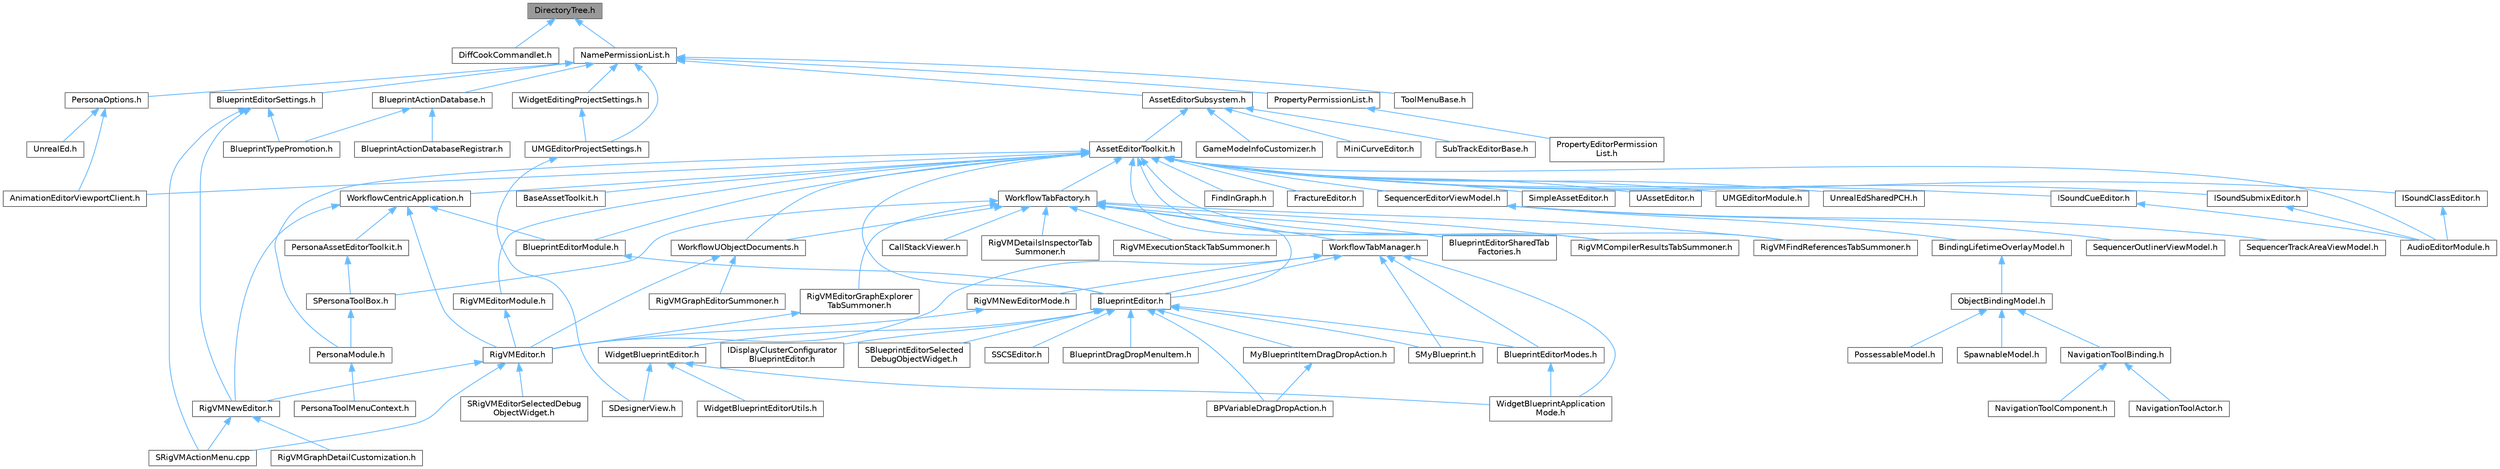 digraph "DirectoryTree.h"
{
 // INTERACTIVE_SVG=YES
 // LATEX_PDF_SIZE
  bgcolor="transparent";
  edge [fontname=Helvetica,fontsize=10,labelfontname=Helvetica,labelfontsize=10];
  node [fontname=Helvetica,fontsize=10,shape=box,height=0.2,width=0.4];
  Node1 [id="Node000001",label="DirectoryTree.h",height=0.2,width=0.4,color="gray40", fillcolor="grey60", style="filled", fontcolor="black",tooltip=" "];
  Node1 -> Node2 [id="edge1_Node000001_Node000002",dir="back",color="steelblue1",style="solid",tooltip=" "];
  Node2 [id="Node000002",label="DiffCookCommandlet.h",height=0.2,width=0.4,color="grey40", fillcolor="white", style="filled",URL="$d9/d77/DiffCookCommandlet_8h.html",tooltip=" "];
  Node1 -> Node3 [id="edge2_Node000001_Node000003",dir="back",color="steelblue1",style="solid",tooltip=" "];
  Node3 [id="Node000003",label="NamePermissionList.h",height=0.2,width=0.4,color="grey40", fillcolor="white", style="filled",URL="$da/de8/NamePermissionList_8h.html",tooltip=" "];
  Node3 -> Node4 [id="edge3_Node000003_Node000004",dir="back",color="steelblue1",style="solid",tooltip=" "];
  Node4 [id="Node000004",label="AssetEditorSubsystem.h",height=0.2,width=0.4,color="grey40", fillcolor="white", style="filled",URL="$d3/daa/AssetEditorSubsystem_8h.html",tooltip=" "];
  Node4 -> Node5 [id="edge4_Node000004_Node000005",dir="back",color="steelblue1",style="solid",tooltip=" "];
  Node5 [id="Node000005",label="AssetEditorToolkit.h",height=0.2,width=0.4,color="grey40", fillcolor="white", style="filled",URL="$d9/d8b/AssetEditorToolkit_8h.html",tooltip=" "];
  Node5 -> Node6 [id="edge5_Node000005_Node000006",dir="back",color="steelblue1",style="solid",tooltip=" "];
  Node6 [id="Node000006",label="AnimationEditorViewportClient.h",height=0.2,width=0.4,color="grey40", fillcolor="white", style="filled",URL="$d1/d45/AnimationEditorViewportClient_8h.html",tooltip=" "];
  Node5 -> Node7 [id="edge6_Node000005_Node000007",dir="back",color="steelblue1",style="solid",tooltip=" "];
  Node7 [id="Node000007",label="AudioEditorModule.h",height=0.2,width=0.4,color="grey40", fillcolor="white", style="filled",URL="$d4/d28/AudioEditorModule_8h.html",tooltip=" "];
  Node5 -> Node8 [id="edge7_Node000005_Node000008",dir="back",color="steelblue1",style="solid",tooltip=" "];
  Node8 [id="Node000008",label="BaseAssetToolkit.h",height=0.2,width=0.4,color="grey40", fillcolor="white", style="filled",URL="$d4/d85/BaseAssetToolkit_8h.html",tooltip=" "];
  Node5 -> Node9 [id="edge8_Node000005_Node000009",dir="back",color="steelblue1",style="solid",tooltip=" "];
  Node9 [id="Node000009",label="BlueprintEditor.h",height=0.2,width=0.4,color="grey40", fillcolor="white", style="filled",URL="$df/d7d/BlueprintEditor_8h.html",tooltip=" "];
  Node9 -> Node10 [id="edge9_Node000009_Node000010",dir="back",color="steelblue1",style="solid",tooltip=" "];
  Node10 [id="Node000010",label="BPVariableDragDropAction.h",height=0.2,width=0.4,color="grey40", fillcolor="white", style="filled",URL="$dd/d23/BPVariableDragDropAction_8h.html",tooltip=" "];
  Node9 -> Node11 [id="edge10_Node000009_Node000011",dir="back",color="steelblue1",style="solid",tooltip=" "];
  Node11 [id="Node000011",label="BlueprintDragDropMenuItem.h",height=0.2,width=0.4,color="grey40", fillcolor="white", style="filled",URL="$dc/deb/BlueprintDragDropMenuItem_8h.html",tooltip=" "];
  Node9 -> Node12 [id="edge11_Node000009_Node000012",dir="back",color="steelblue1",style="solid",tooltip=" "];
  Node12 [id="Node000012",label="BlueprintEditorModes.h",height=0.2,width=0.4,color="grey40", fillcolor="white", style="filled",URL="$d9/d70/BlueprintEditorModes_8h.html",tooltip=" "];
  Node12 -> Node13 [id="edge12_Node000012_Node000013",dir="back",color="steelblue1",style="solid",tooltip=" "];
  Node13 [id="Node000013",label="WidgetBlueprintApplication\lMode.h",height=0.2,width=0.4,color="grey40", fillcolor="white", style="filled",URL="$d3/d40/WidgetBlueprintApplicationMode_8h.html",tooltip=" "];
  Node9 -> Node14 [id="edge13_Node000009_Node000014",dir="back",color="steelblue1",style="solid",tooltip=" "];
  Node14 [id="Node000014",label="IDisplayClusterConfigurator\lBlueprintEditor.h",height=0.2,width=0.4,color="grey40", fillcolor="white", style="filled",URL="$dd/d4b/IDisplayClusterConfiguratorBlueprintEditor_8h.html",tooltip=" "];
  Node9 -> Node15 [id="edge14_Node000009_Node000015",dir="back",color="steelblue1",style="solid",tooltip=" "];
  Node15 [id="Node000015",label="MyBlueprintItemDragDropAction.h",height=0.2,width=0.4,color="grey40", fillcolor="white", style="filled",URL="$da/d11/MyBlueprintItemDragDropAction_8h.html",tooltip=" "];
  Node15 -> Node10 [id="edge15_Node000015_Node000010",dir="back",color="steelblue1",style="solid",tooltip=" "];
  Node9 -> Node16 [id="edge16_Node000009_Node000016",dir="back",color="steelblue1",style="solid",tooltip=" "];
  Node16 [id="Node000016",label="SBlueprintEditorSelected\lDebugObjectWidget.h",height=0.2,width=0.4,color="grey40", fillcolor="white", style="filled",URL="$de/d6c/SBlueprintEditorSelectedDebugObjectWidget_8h.html",tooltip=" "];
  Node9 -> Node17 [id="edge17_Node000009_Node000017",dir="back",color="steelblue1",style="solid",tooltip=" "];
  Node17 [id="Node000017",label="SMyBlueprint.h",height=0.2,width=0.4,color="grey40", fillcolor="white", style="filled",URL="$d3/d34/SMyBlueprint_8h.html",tooltip=" "];
  Node9 -> Node18 [id="edge18_Node000009_Node000018",dir="back",color="steelblue1",style="solid",tooltip=" "];
  Node18 [id="Node000018",label="SSCSEditor.h",height=0.2,width=0.4,color="grey40", fillcolor="white", style="filled",URL="$d0/d2e/SSCSEditor_8h.html",tooltip=" "];
  Node9 -> Node19 [id="edge19_Node000009_Node000019",dir="back",color="steelblue1",style="solid",tooltip=" "];
  Node19 [id="Node000019",label="WidgetBlueprintEditor.h",height=0.2,width=0.4,color="grey40", fillcolor="white", style="filled",URL="$d6/d04/WidgetBlueprintEditor_8h.html",tooltip=" "];
  Node19 -> Node20 [id="edge20_Node000019_Node000020",dir="back",color="steelblue1",style="solid",tooltip=" "];
  Node20 [id="Node000020",label="SDesignerView.h",height=0.2,width=0.4,color="grey40", fillcolor="white", style="filled",URL="$d2/d14/SDesignerView_8h.html",tooltip=" "];
  Node19 -> Node13 [id="edge21_Node000019_Node000013",dir="back",color="steelblue1",style="solid",tooltip=" "];
  Node19 -> Node21 [id="edge22_Node000019_Node000021",dir="back",color="steelblue1",style="solid",tooltip=" "];
  Node21 [id="Node000021",label="WidgetBlueprintEditorUtils.h",height=0.2,width=0.4,color="grey40", fillcolor="white", style="filled",URL="$d9/df7/WidgetBlueprintEditorUtils_8h.html",tooltip=" "];
  Node5 -> Node22 [id="edge23_Node000005_Node000022",dir="back",color="steelblue1",style="solid",tooltip=" "];
  Node22 [id="Node000022",label="BlueprintEditorModule.h",height=0.2,width=0.4,color="grey40", fillcolor="white", style="filled",URL="$df/d39/BlueprintEditorModule_8h.html",tooltip=" "];
  Node22 -> Node9 [id="edge24_Node000022_Node000009",dir="back",color="steelblue1",style="solid",tooltip=" "];
  Node5 -> Node23 [id="edge25_Node000005_Node000023",dir="back",color="steelblue1",style="solid",tooltip=" "];
  Node23 [id="Node000023",label="BlueprintEditorSharedTab\lFactories.h",height=0.2,width=0.4,color="grey40", fillcolor="white", style="filled",URL="$d3/d15/BlueprintEditorSharedTabFactories_8h.html",tooltip=" "];
  Node5 -> Node24 [id="edge26_Node000005_Node000024",dir="back",color="steelblue1",style="solid",tooltip=" "];
  Node24 [id="Node000024",label="FindInGraph.h",height=0.2,width=0.4,color="grey40", fillcolor="white", style="filled",URL="$de/d36/FindInGraph_8h.html",tooltip=" "];
  Node5 -> Node25 [id="edge27_Node000005_Node000025",dir="back",color="steelblue1",style="solid",tooltip=" "];
  Node25 [id="Node000025",label="FractureEditor.h",height=0.2,width=0.4,color="grey40", fillcolor="white", style="filled",URL="$db/df2/FractureEditor_8h.html",tooltip=" "];
  Node5 -> Node26 [id="edge28_Node000005_Node000026",dir="back",color="steelblue1",style="solid",tooltip=" "];
  Node26 [id="Node000026",label="ISoundClassEditor.h",height=0.2,width=0.4,color="grey40", fillcolor="white", style="filled",URL="$de/db1/ISoundClassEditor_8h.html",tooltip=" "];
  Node26 -> Node7 [id="edge29_Node000026_Node000007",dir="back",color="steelblue1",style="solid",tooltip=" "];
  Node5 -> Node27 [id="edge30_Node000005_Node000027",dir="back",color="steelblue1",style="solid",tooltip=" "];
  Node27 [id="Node000027",label="ISoundCueEditor.h",height=0.2,width=0.4,color="grey40", fillcolor="white", style="filled",URL="$d6/d6a/ISoundCueEditor_8h.html",tooltip=" "];
  Node27 -> Node7 [id="edge31_Node000027_Node000007",dir="back",color="steelblue1",style="solid",tooltip=" "];
  Node5 -> Node28 [id="edge32_Node000005_Node000028",dir="back",color="steelblue1",style="solid",tooltip=" "];
  Node28 [id="Node000028",label="ISoundSubmixEditor.h",height=0.2,width=0.4,color="grey40", fillcolor="white", style="filled",URL="$dd/dca/ISoundSubmixEditor_8h.html",tooltip=" "];
  Node28 -> Node7 [id="edge33_Node000028_Node000007",dir="back",color="steelblue1",style="solid",tooltip=" "];
  Node5 -> Node29 [id="edge34_Node000005_Node000029",dir="back",color="steelblue1",style="solid",tooltip=" "];
  Node29 [id="Node000029",label="PersonaModule.h",height=0.2,width=0.4,color="grey40", fillcolor="white", style="filled",URL="$de/d74/PersonaModule_8h.html",tooltip=" "];
  Node29 -> Node30 [id="edge35_Node000029_Node000030",dir="back",color="steelblue1",style="solid",tooltip=" "];
  Node30 [id="Node000030",label="PersonaToolMenuContext.h",height=0.2,width=0.4,color="grey40", fillcolor="white", style="filled",URL="$d6/d6c/PersonaToolMenuContext_8h.html",tooltip=" "];
  Node5 -> Node31 [id="edge36_Node000005_Node000031",dir="back",color="steelblue1",style="solid",tooltip=" "];
  Node31 [id="Node000031",label="RigVMCompilerResultsTabSummoner.h",height=0.2,width=0.4,color="grey40", fillcolor="white", style="filled",URL="$dd/d05/RigVMCompilerResultsTabSummoner_8h.html",tooltip=" "];
  Node5 -> Node32 [id="edge37_Node000005_Node000032",dir="back",color="steelblue1",style="solid",tooltip=" "];
  Node32 [id="Node000032",label="RigVMEditorModule.h",height=0.2,width=0.4,color="grey40", fillcolor="white", style="filled",URL="$df/d47/RigVMEditorModule_8h.html",tooltip=" "];
  Node32 -> Node33 [id="edge38_Node000032_Node000033",dir="back",color="steelblue1",style="solid",tooltip=" "];
  Node33 [id="Node000033",label="RigVMEditor.h",height=0.2,width=0.4,color="grey40", fillcolor="white", style="filled",URL="$d3/d13/RigVMEditor_8h.html",tooltip=" "];
  Node33 -> Node34 [id="edge39_Node000033_Node000034",dir="back",color="steelblue1",style="solid",tooltip=" "];
  Node34 [id="Node000034",label="RigVMNewEditor.h",height=0.2,width=0.4,color="grey40", fillcolor="white", style="filled",URL="$df/dd1/RigVMNewEditor_8h.html",tooltip=" "];
  Node34 -> Node35 [id="edge40_Node000034_Node000035",dir="back",color="steelblue1",style="solid",tooltip=" "];
  Node35 [id="Node000035",label="RigVMGraphDetailCustomization.h",height=0.2,width=0.4,color="grey40", fillcolor="white", style="filled",URL="$da/d8c/RigVMGraphDetailCustomization_8h.html",tooltip=" "];
  Node34 -> Node36 [id="edge41_Node000034_Node000036",dir="back",color="steelblue1",style="solid",tooltip=" "];
  Node36 [id="Node000036",label="SRigVMActionMenu.cpp",height=0.2,width=0.4,color="grey40", fillcolor="white", style="filled",URL="$dc/d4c/SRigVMActionMenu_8cpp.html",tooltip=" "];
  Node33 -> Node36 [id="edge42_Node000033_Node000036",dir="back",color="steelblue1",style="solid",tooltip=" "];
  Node33 -> Node37 [id="edge43_Node000033_Node000037",dir="back",color="steelblue1",style="solid",tooltip=" "];
  Node37 [id="Node000037",label="SRigVMEditorSelectedDebug\lObjectWidget.h",height=0.2,width=0.4,color="grey40", fillcolor="white", style="filled",URL="$d9/dcd/SRigVMEditorSelectedDebugObjectWidget_8h.html",tooltip=" "];
  Node5 -> Node38 [id="edge44_Node000005_Node000038",dir="back",color="steelblue1",style="solid",tooltip=" "];
  Node38 [id="Node000038",label="RigVMFindReferencesTabSummoner.h",height=0.2,width=0.4,color="grey40", fillcolor="white", style="filled",URL="$d5/d7d/RigVMFindReferencesTabSummoner_8h.html",tooltip=" "];
  Node5 -> Node39 [id="edge45_Node000005_Node000039",dir="back",color="steelblue1",style="solid",tooltip=" "];
  Node39 [id="Node000039",label="SequencerEditorViewModel.h",height=0.2,width=0.4,color="grey40", fillcolor="white", style="filled",URL="$da/d57/SequencerEditorViewModel_8h.html",tooltip=" "];
  Node39 -> Node40 [id="edge46_Node000039_Node000040",dir="back",color="steelblue1",style="solid",tooltip=" "];
  Node40 [id="Node000040",label="BindingLifetimeOverlayModel.h",height=0.2,width=0.4,color="grey40", fillcolor="white", style="filled",URL="$d2/d69/BindingLifetimeOverlayModel_8h.html",tooltip=" "];
  Node40 -> Node41 [id="edge47_Node000040_Node000041",dir="back",color="steelblue1",style="solid",tooltip=" "];
  Node41 [id="Node000041",label="ObjectBindingModel.h",height=0.2,width=0.4,color="grey40", fillcolor="white", style="filled",URL="$de/dbc/ObjectBindingModel_8h.html",tooltip=" "];
  Node41 -> Node42 [id="edge48_Node000041_Node000042",dir="back",color="steelblue1",style="solid",tooltip=" "];
  Node42 [id="Node000042",label="NavigationToolBinding.h",height=0.2,width=0.4,color="grey40", fillcolor="white", style="filled",URL="$d0/db5/NavigationToolBinding_8h.html",tooltip=" "];
  Node42 -> Node43 [id="edge49_Node000042_Node000043",dir="back",color="steelblue1",style="solid",tooltip=" "];
  Node43 [id="Node000043",label="NavigationToolActor.h",height=0.2,width=0.4,color="grey40", fillcolor="white", style="filled",URL="$d6/da8/NavigationToolActor_8h.html",tooltip=" "];
  Node42 -> Node44 [id="edge50_Node000042_Node000044",dir="back",color="steelblue1",style="solid",tooltip=" "];
  Node44 [id="Node000044",label="NavigationToolComponent.h",height=0.2,width=0.4,color="grey40", fillcolor="white", style="filled",URL="$d7/dfc/NavigationToolComponent_8h.html",tooltip=" "];
  Node41 -> Node45 [id="edge51_Node000041_Node000045",dir="back",color="steelblue1",style="solid",tooltip=" "];
  Node45 [id="Node000045",label="PossessableModel.h",height=0.2,width=0.4,color="grey40", fillcolor="white", style="filled",URL="$d5/d01/PossessableModel_8h.html",tooltip=" "];
  Node41 -> Node46 [id="edge52_Node000041_Node000046",dir="back",color="steelblue1",style="solid",tooltip=" "];
  Node46 [id="Node000046",label="SpawnableModel.h",height=0.2,width=0.4,color="grey40", fillcolor="white", style="filled",URL="$d0/dd5/SpawnableModel_8h.html",tooltip=" "];
  Node39 -> Node47 [id="edge53_Node000039_Node000047",dir="back",color="steelblue1",style="solid",tooltip=" "];
  Node47 [id="Node000047",label="SequencerOutlinerViewModel.h",height=0.2,width=0.4,color="grey40", fillcolor="white", style="filled",URL="$da/d12/SequencerOutlinerViewModel_8h.html",tooltip=" "];
  Node39 -> Node48 [id="edge54_Node000039_Node000048",dir="back",color="steelblue1",style="solid",tooltip=" "];
  Node48 [id="Node000048",label="SequencerTrackAreaViewModel.h",height=0.2,width=0.4,color="grey40", fillcolor="white", style="filled",URL="$d9/dd2/SequencerTrackAreaViewModel_8h.html",tooltip=" "];
  Node5 -> Node49 [id="edge55_Node000005_Node000049",dir="back",color="steelblue1",style="solid",tooltip=" "];
  Node49 [id="Node000049",label="SimpleAssetEditor.h",height=0.2,width=0.4,color="grey40", fillcolor="white", style="filled",URL="$da/d6e/SimpleAssetEditor_8h.html",tooltip=" "];
  Node5 -> Node50 [id="edge56_Node000005_Node000050",dir="back",color="steelblue1",style="solid",tooltip=" "];
  Node50 [id="Node000050",label="UAssetEditor.h",height=0.2,width=0.4,color="grey40", fillcolor="white", style="filled",URL="$da/dda/UAssetEditor_8h.html",tooltip=" "];
  Node5 -> Node51 [id="edge57_Node000005_Node000051",dir="back",color="steelblue1",style="solid",tooltip=" "];
  Node51 [id="Node000051",label="UMGEditorModule.h",height=0.2,width=0.4,color="grey40", fillcolor="white", style="filled",URL="$db/d6a/UMGEditorModule_8h.html",tooltip=" "];
  Node5 -> Node52 [id="edge58_Node000005_Node000052",dir="back",color="steelblue1",style="solid",tooltip=" "];
  Node52 [id="Node000052",label="UnrealEdSharedPCH.h",height=0.2,width=0.4,color="grey40", fillcolor="white", style="filled",URL="$d1/de6/UnrealEdSharedPCH_8h.html",tooltip=" "];
  Node5 -> Node53 [id="edge59_Node000005_Node000053",dir="back",color="steelblue1",style="solid",tooltip=" "];
  Node53 [id="Node000053",label="WorkflowCentricApplication.h",height=0.2,width=0.4,color="grey40", fillcolor="white", style="filled",URL="$dc/dc7/WorkflowCentricApplication_8h.html",tooltip=" "];
  Node53 -> Node22 [id="edge60_Node000053_Node000022",dir="back",color="steelblue1",style="solid",tooltip=" "];
  Node53 -> Node54 [id="edge61_Node000053_Node000054",dir="back",color="steelblue1",style="solid",tooltip=" "];
  Node54 [id="Node000054",label="PersonaAssetEditorToolkit.h",height=0.2,width=0.4,color="grey40", fillcolor="white", style="filled",URL="$df/db8/PersonaAssetEditorToolkit_8h.html",tooltip=" "];
  Node54 -> Node55 [id="edge62_Node000054_Node000055",dir="back",color="steelblue1",style="solid",tooltip=" "];
  Node55 [id="Node000055",label="SPersonaToolBox.h",height=0.2,width=0.4,color="grey40", fillcolor="white", style="filled",URL="$d3/d1c/SPersonaToolBox_8h.html",tooltip=" "];
  Node55 -> Node29 [id="edge63_Node000055_Node000029",dir="back",color="steelblue1",style="solid",tooltip=" "];
  Node53 -> Node33 [id="edge64_Node000053_Node000033",dir="back",color="steelblue1",style="solid",tooltip=" "];
  Node53 -> Node34 [id="edge65_Node000053_Node000034",dir="back",color="steelblue1",style="solid",tooltip=" "];
  Node5 -> Node56 [id="edge66_Node000005_Node000056",dir="back",color="steelblue1",style="solid",tooltip=" "];
  Node56 [id="Node000056",label="WorkflowTabFactory.h",height=0.2,width=0.4,color="grey40", fillcolor="white", style="filled",URL="$d9/dfb/WorkflowTabFactory_8h.html",tooltip=" "];
  Node56 -> Node9 [id="edge67_Node000056_Node000009",dir="back",color="steelblue1",style="solid",tooltip=" "];
  Node56 -> Node23 [id="edge68_Node000056_Node000023",dir="back",color="steelblue1",style="solid",tooltip=" "];
  Node56 -> Node57 [id="edge69_Node000056_Node000057",dir="back",color="steelblue1",style="solid",tooltip=" "];
  Node57 [id="Node000057",label="CallStackViewer.h",height=0.2,width=0.4,color="grey40", fillcolor="white", style="filled",URL="$db/dc3/CallStackViewer_8h.html",tooltip=" "];
  Node56 -> Node31 [id="edge70_Node000056_Node000031",dir="back",color="steelblue1",style="solid",tooltip=" "];
  Node56 -> Node58 [id="edge71_Node000056_Node000058",dir="back",color="steelblue1",style="solid",tooltip=" "];
  Node58 [id="Node000058",label="RigVMDetailsInspectorTab\lSummoner.h",height=0.2,width=0.4,color="grey40", fillcolor="white", style="filled",URL="$dc/d66/RigVMDetailsInspectorTabSummoner_8h.html",tooltip=" "];
  Node56 -> Node59 [id="edge72_Node000056_Node000059",dir="back",color="steelblue1",style="solid",tooltip=" "];
  Node59 [id="Node000059",label="RigVMEditorGraphExplorer\lTabSummoner.h",height=0.2,width=0.4,color="grey40", fillcolor="white", style="filled",URL="$d7/de4/RigVMEditorGraphExplorerTabSummoner_8h.html",tooltip=" "];
  Node59 -> Node33 [id="edge73_Node000059_Node000033",dir="back",color="steelblue1",style="solid",tooltip=" "];
  Node56 -> Node60 [id="edge74_Node000056_Node000060",dir="back",color="steelblue1",style="solid",tooltip=" "];
  Node60 [id="Node000060",label="RigVMExecutionStackTabSummoner.h",height=0.2,width=0.4,color="grey40", fillcolor="white", style="filled",URL="$dd/d34/RigVMExecutionStackTabSummoner_8h.html",tooltip=" "];
  Node56 -> Node38 [id="edge75_Node000056_Node000038",dir="back",color="steelblue1",style="solid",tooltip=" "];
  Node56 -> Node55 [id="edge76_Node000056_Node000055",dir="back",color="steelblue1",style="solid",tooltip=" "];
  Node56 -> Node61 [id="edge77_Node000056_Node000061",dir="back",color="steelblue1",style="solid",tooltip=" "];
  Node61 [id="Node000061",label="WorkflowTabManager.h",height=0.2,width=0.4,color="grey40", fillcolor="white", style="filled",URL="$d7/d36/WorkflowTabManager_8h.html",tooltip=" "];
  Node61 -> Node9 [id="edge78_Node000061_Node000009",dir="back",color="steelblue1",style="solid",tooltip=" "];
  Node61 -> Node12 [id="edge79_Node000061_Node000012",dir="back",color="steelblue1",style="solid",tooltip=" "];
  Node61 -> Node33 [id="edge80_Node000061_Node000033",dir="back",color="steelblue1",style="solid",tooltip=" "];
  Node61 -> Node62 [id="edge81_Node000061_Node000062",dir="back",color="steelblue1",style="solid",tooltip=" "];
  Node62 [id="Node000062",label="RigVMNewEditorMode.h",height=0.2,width=0.4,color="grey40", fillcolor="white", style="filled",URL="$de/d0a/RigVMNewEditorMode_8h.html",tooltip=" "];
  Node62 -> Node33 [id="edge82_Node000062_Node000033",dir="back",color="steelblue1",style="solid",tooltip=" "];
  Node61 -> Node17 [id="edge83_Node000061_Node000017",dir="back",color="steelblue1",style="solid",tooltip=" "];
  Node61 -> Node13 [id="edge84_Node000061_Node000013",dir="back",color="steelblue1",style="solid",tooltip=" "];
  Node56 -> Node63 [id="edge85_Node000056_Node000063",dir="back",color="steelblue1",style="solid",tooltip=" "];
  Node63 [id="Node000063",label="WorkflowUObjectDocuments.h",height=0.2,width=0.4,color="grey40", fillcolor="white", style="filled",URL="$d1/db5/WorkflowUObjectDocuments_8h.html",tooltip=" "];
  Node63 -> Node33 [id="edge86_Node000063_Node000033",dir="back",color="steelblue1",style="solid",tooltip=" "];
  Node63 -> Node64 [id="edge87_Node000063_Node000064",dir="back",color="steelblue1",style="solid",tooltip=" "];
  Node64 [id="Node000064",label="RigVMGraphEditorSummoner.h",height=0.2,width=0.4,color="grey40", fillcolor="white", style="filled",URL="$db/d30/RigVMGraphEditorSummoner_8h.html",tooltip=" "];
  Node5 -> Node63 [id="edge88_Node000005_Node000063",dir="back",color="steelblue1",style="solid",tooltip=" "];
  Node4 -> Node65 [id="edge89_Node000004_Node000065",dir="back",color="steelblue1",style="solid",tooltip=" "];
  Node65 [id="Node000065",label="GameModeInfoCustomizer.h",height=0.2,width=0.4,color="grey40", fillcolor="white", style="filled",URL="$d5/df3/GameModeInfoCustomizer_8h.html",tooltip=" "];
  Node4 -> Node66 [id="edge90_Node000004_Node000066",dir="back",color="steelblue1",style="solid",tooltip=" "];
  Node66 [id="Node000066",label="MiniCurveEditor.h",height=0.2,width=0.4,color="grey40", fillcolor="white", style="filled",URL="$d7/dad/MiniCurveEditor_8h.html",tooltip=" "];
  Node4 -> Node67 [id="edge91_Node000004_Node000067",dir="back",color="steelblue1",style="solid",tooltip=" "];
  Node67 [id="Node000067",label="SubTrackEditorBase.h",height=0.2,width=0.4,color="grey40", fillcolor="white", style="filled",URL="$db/d33/SubTrackEditorBase_8h.html",tooltip=" "];
  Node3 -> Node68 [id="edge92_Node000003_Node000068",dir="back",color="steelblue1",style="solid",tooltip=" "];
  Node68 [id="Node000068",label="BlueprintActionDatabase.h",height=0.2,width=0.4,color="grey40", fillcolor="white", style="filled",URL="$d4/dae/BlueprintActionDatabase_8h.html",tooltip=" "];
  Node68 -> Node69 [id="edge93_Node000068_Node000069",dir="back",color="steelblue1",style="solid",tooltip=" "];
  Node69 [id="Node000069",label="BlueprintActionDatabaseRegistrar.h",height=0.2,width=0.4,color="grey40", fillcolor="white", style="filled",URL="$d5/d5d/BlueprintActionDatabaseRegistrar_8h.html",tooltip=" "];
  Node68 -> Node70 [id="edge94_Node000068_Node000070",dir="back",color="steelblue1",style="solid",tooltip=" "];
  Node70 [id="Node000070",label="BlueprintTypePromotion.h",height=0.2,width=0.4,color="grey40", fillcolor="white", style="filled",URL="$d2/d23/BlueprintTypePromotion_8h.html",tooltip=" "];
  Node3 -> Node71 [id="edge95_Node000003_Node000071",dir="back",color="steelblue1",style="solid",tooltip=" "];
  Node71 [id="Node000071",label="BlueprintEditorSettings.h",height=0.2,width=0.4,color="grey40", fillcolor="white", style="filled",URL="$d4/dbc/BlueprintEditorSettings_8h.html",tooltip=" "];
  Node71 -> Node70 [id="edge96_Node000071_Node000070",dir="back",color="steelblue1",style="solid",tooltip=" "];
  Node71 -> Node34 [id="edge97_Node000071_Node000034",dir="back",color="steelblue1",style="solid",tooltip=" "];
  Node71 -> Node36 [id="edge98_Node000071_Node000036",dir="back",color="steelblue1",style="solid",tooltip=" "];
  Node3 -> Node72 [id="edge99_Node000003_Node000072",dir="back",color="steelblue1",style="solid",tooltip=" "];
  Node72 [id="Node000072",label="PersonaOptions.h",height=0.2,width=0.4,color="grey40", fillcolor="white", style="filled",URL="$dd/d43/PersonaOptions_8h.html",tooltip=" "];
  Node72 -> Node6 [id="edge100_Node000072_Node000006",dir="back",color="steelblue1",style="solid",tooltip=" "];
  Node72 -> Node73 [id="edge101_Node000072_Node000073",dir="back",color="steelblue1",style="solid",tooltip=" "];
  Node73 [id="Node000073",label="UnrealEd.h",height=0.2,width=0.4,color="grey40", fillcolor="white", style="filled",URL="$d2/d5f/UnrealEd_8h.html",tooltip=" "];
  Node3 -> Node74 [id="edge102_Node000003_Node000074",dir="back",color="steelblue1",style="solid",tooltip=" "];
  Node74 [id="Node000074",label="PropertyPermissionList.h",height=0.2,width=0.4,color="grey40", fillcolor="white", style="filled",URL="$d8/d27/PropertyPermissionList_8h.html",tooltip=" "];
  Node74 -> Node75 [id="edge103_Node000074_Node000075",dir="back",color="steelblue1",style="solid",tooltip=" "];
  Node75 [id="Node000075",label="PropertyEditorPermission\lList.h",height=0.2,width=0.4,color="grey40", fillcolor="white", style="filled",URL="$d5/d40/PropertyEditorPermissionList_8h.html",tooltip=" "];
  Node3 -> Node76 [id="edge104_Node000003_Node000076",dir="back",color="steelblue1",style="solid",tooltip=" "];
  Node76 [id="Node000076",label="ToolMenuBase.h",height=0.2,width=0.4,color="grey40", fillcolor="white", style="filled",URL="$d8/df2/ToolMenuBase_8h.html",tooltip=" "];
  Node3 -> Node77 [id="edge105_Node000003_Node000077",dir="back",color="steelblue1",style="solid",tooltip=" "];
  Node77 [id="Node000077",label="UMGEditorProjectSettings.h",height=0.2,width=0.4,color="grey40", fillcolor="white", style="filled",URL="$d8/de0/UMGEditorProjectSettings_8h.html",tooltip=" "];
  Node77 -> Node20 [id="edge106_Node000077_Node000020",dir="back",color="steelblue1",style="solid",tooltip=" "];
  Node3 -> Node78 [id="edge107_Node000003_Node000078",dir="back",color="steelblue1",style="solid",tooltip=" "];
  Node78 [id="Node000078",label="WidgetEditingProjectSettings.h",height=0.2,width=0.4,color="grey40", fillcolor="white", style="filled",URL="$d1/dd5/WidgetEditingProjectSettings_8h.html",tooltip=" "];
  Node78 -> Node77 [id="edge108_Node000078_Node000077",dir="back",color="steelblue1",style="solid",tooltip=" "];
}
